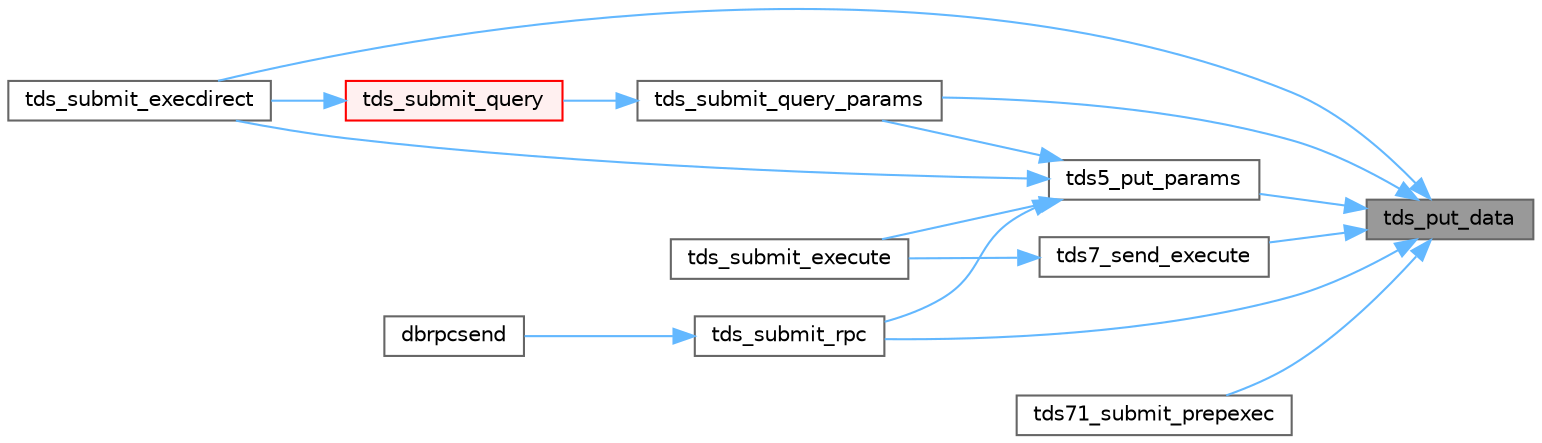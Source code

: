 digraph "tds_put_data"
{
 // LATEX_PDF_SIZE
  bgcolor="transparent";
  edge [fontname=Helvetica,fontsize=10,labelfontname=Helvetica,labelfontsize=10];
  node [fontname=Helvetica,fontsize=10,shape=box,height=0.2,width=0.4];
  rankdir="RL";
  Node1 [id="Node000001",label="tds_put_data",height=0.2,width=0.4,color="gray40", fillcolor="grey60", style="filled", fontcolor="black",tooltip="Write data to wire."];
  Node1 -> Node2 [id="edge1_Node000001_Node000002",dir="back",color="steelblue1",style="solid",tooltip=" "];
  Node2 [id="Node000002",label="tds5_put_params",height=0.2,width=0.4,color="grey40", fillcolor="white", style="filled",URL="$a00578.html#ga4f1f0a4f77bc4ea1440dfdebc19a157c",tooltip="Send parameters to server."];
  Node2 -> Node3 [id="edge2_Node000002_Node000003",dir="back",color="steelblue1",style="solid",tooltip=" "];
  Node3 [id="Node000003",label="tds_submit_execdirect",height=0.2,width=0.4,color="grey40", fillcolor="white", style="filled",URL="$a00578.html#gae603aed795a4c5bb26ab159a11256996",tooltip="Submit a prepared query with parameters."];
  Node2 -> Node4 [id="edge3_Node000002_Node000004",dir="back",color="steelblue1",style="solid",tooltip=" "];
  Node4 [id="Node000004",label="tds_submit_execute",height=0.2,width=0.4,color="grey40", fillcolor="white", style="filled",URL="$a00578.html#ga3e7b4793c6f799fbc6c174f673bb5b32",tooltip="Sends a previously prepared dynamic statement to the server."];
  Node2 -> Node5 [id="edge4_Node000002_Node000005",dir="back",color="steelblue1",style="solid",tooltip=" "];
  Node5 [id="Node000005",label="tds_submit_query_params",height=0.2,width=0.4,color="grey40", fillcolor="white", style="filled",URL="$a00578.html#ga95e0fccedc459a4404f496eec74a369a",tooltip="Sends a language string to the database server for processing."];
  Node5 -> Node6 [id="edge5_Node000005_Node000006",dir="back",color="steelblue1",style="solid",tooltip=" "];
  Node6 [id="Node000006",label="tds_submit_query",height=0.2,width=0.4,color="red", fillcolor="#FFF0F0", style="filled",URL="$a00578.html#ga5a29ae7f99d089dc3cea85ec6ee5f3ab",tooltip="Sends a language string to the database server for processing."];
  Node6 -> Node3 [id="edge6_Node000006_Node000003",dir="back",color="steelblue1",style="solid",tooltip=" "];
  Node2 -> Node26 [id="edge7_Node000002_Node000026",dir="back",color="steelblue1",style="solid",tooltip=" "];
  Node26 [id="Node000026",label="tds_submit_rpc",height=0.2,width=0.4,color="grey40", fillcolor="white", style="filled",URL="$a00578.html#ga5f071b94ad7889690762dc85646c74ab",tooltip="Calls a RPC from server."];
  Node26 -> Node27 [id="edge8_Node000026_Node000027",dir="back",color="steelblue1",style="solid",tooltip=" "];
  Node27 [id="Node000027",label="dbrpcsend",height=0.2,width=0.4,color="grey40", fillcolor="white", style="filled",URL="$a00564.html#gafa4dfd181be21e49c397f7daaa9cf96c",tooltip="Execute the procedure and free associated memory."];
  Node1 -> Node28 [id="edge9_Node000001_Node000028",dir="back",color="steelblue1",style="solid",tooltip=" "];
  Node28 [id="Node000028",label="tds71_submit_prepexec",height=0.2,width=0.4,color="grey40", fillcolor="white", style="filled",URL="$a00578.html#ga08877c101704bebe4fa57e0849dc272d",tooltip="Creates a temporary stored procedure in the server and execute it."];
  Node1 -> Node29 [id="edge10_Node000001_Node000029",dir="back",color="steelblue1",style="solid",tooltip=" "];
  Node29 [id="Node000029",label="tds7_send_execute",height=0.2,width=0.4,color="grey40", fillcolor="white", style="filled",URL="$a00578.html#ga9f6f25dd405f45e75420e6e084bf2d85",tooltip="Send dynamic request on TDS 7+ to be executed."];
  Node29 -> Node4 [id="edge11_Node000029_Node000004",dir="back",color="steelblue1",style="solid",tooltip=" "];
  Node1 -> Node3 [id="edge12_Node000001_Node000003",dir="back",color="steelblue1",style="solid",tooltip=" "];
  Node1 -> Node5 [id="edge13_Node000001_Node000005",dir="back",color="steelblue1",style="solid",tooltip=" "];
  Node1 -> Node26 [id="edge14_Node000001_Node000026",dir="back",color="steelblue1",style="solid",tooltip=" "];
}
